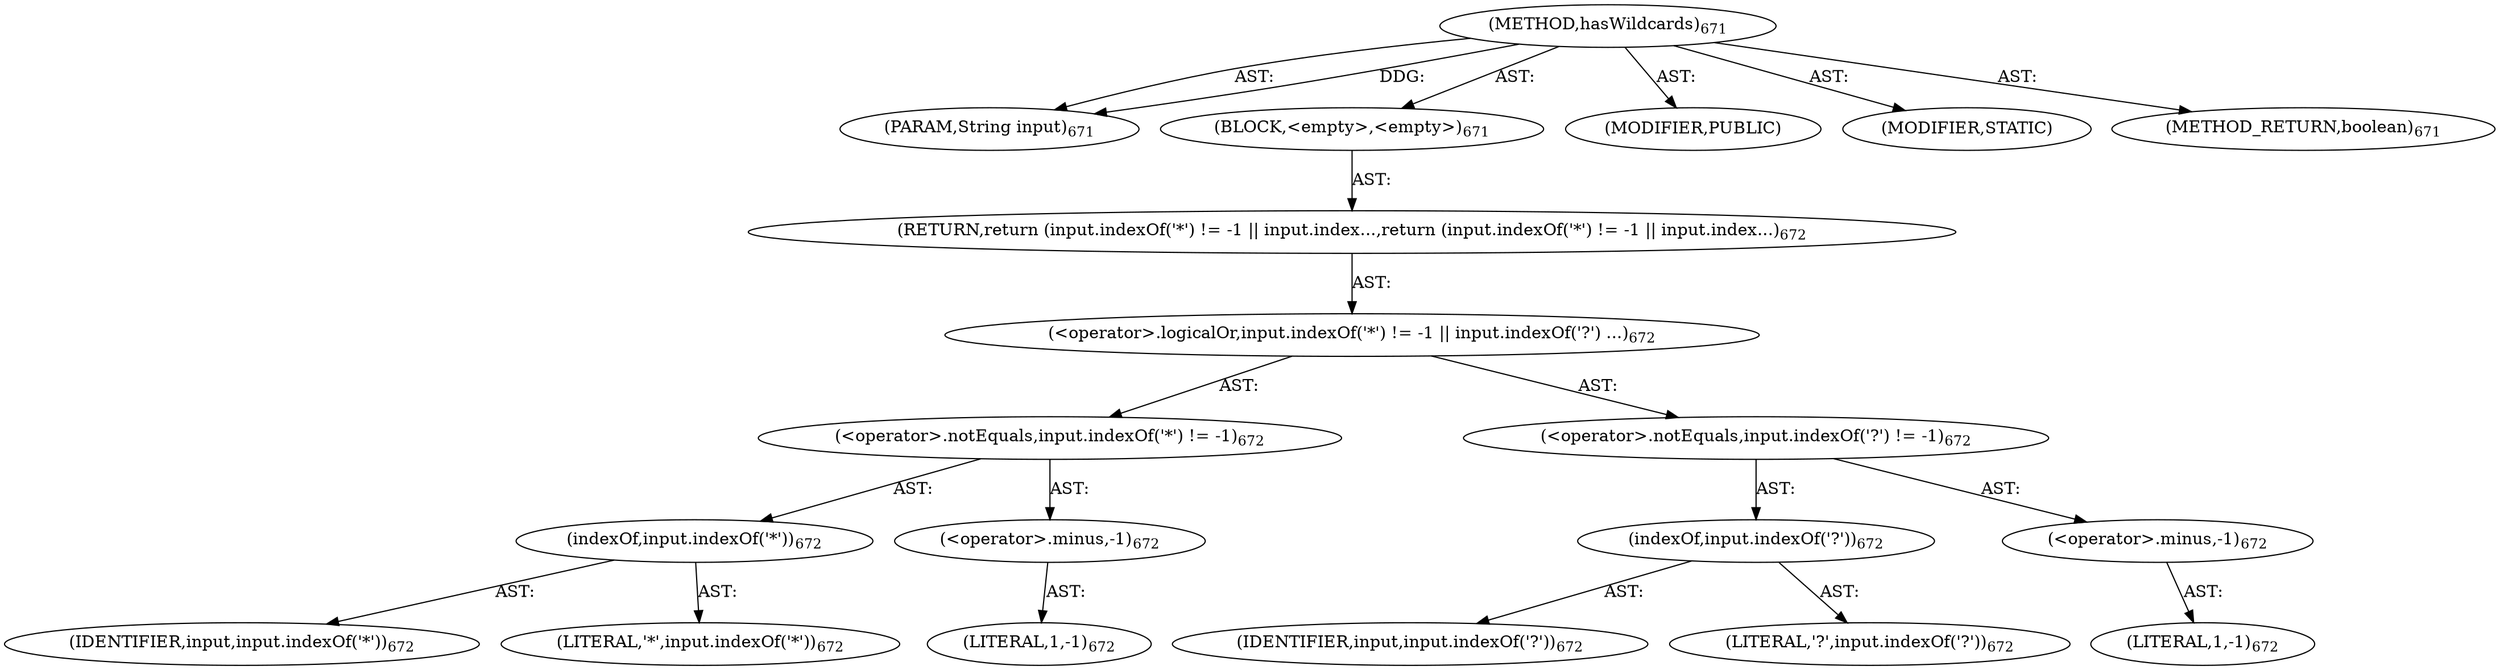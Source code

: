 digraph "hasWildcards" {  
"111669149710" [label = <(METHOD,hasWildcards)<SUB>671</SUB>> ]
"115964117019" [label = <(PARAM,String input)<SUB>671</SUB>> ]
"25769803875" [label = <(BLOCK,&lt;empty&gt;,&lt;empty&gt;)<SUB>671</SUB>> ]
"146028888112" [label = <(RETURN,return (input.indexOf('*') != -1 || input.index...,return (input.indexOf('*') != -1 || input.index...)<SUB>672</SUB>> ]
"30064771448" [label = <(&lt;operator&gt;.logicalOr,input.indexOf('*') != -1 || input.indexOf('?') ...)<SUB>672</SUB>> ]
"30064771449" [label = <(&lt;operator&gt;.notEquals,input.indexOf('*') != -1)<SUB>672</SUB>> ]
"30064771450" [label = <(indexOf,input.indexOf('*'))<SUB>672</SUB>> ]
"68719477157" [label = <(IDENTIFIER,input,input.indexOf('*'))<SUB>672</SUB>> ]
"90194313337" [label = <(LITERAL,'*',input.indexOf('*'))<SUB>672</SUB>> ]
"30064771451" [label = <(&lt;operator&gt;.minus,-1)<SUB>672</SUB>> ]
"90194313338" [label = <(LITERAL,1,-1)<SUB>672</SUB>> ]
"30064771452" [label = <(&lt;operator&gt;.notEquals,input.indexOf('?') != -1)<SUB>672</SUB>> ]
"30064771453" [label = <(indexOf,input.indexOf('?'))<SUB>672</SUB>> ]
"68719477158" [label = <(IDENTIFIER,input,input.indexOf('?'))<SUB>672</SUB>> ]
"90194313339" [label = <(LITERAL,'?',input.indexOf('?'))<SUB>672</SUB>> ]
"30064771454" [label = <(&lt;operator&gt;.minus,-1)<SUB>672</SUB>> ]
"90194313340" [label = <(LITERAL,1,-1)<SUB>672</SUB>> ]
"133143986206" [label = <(MODIFIER,PUBLIC)> ]
"133143986207" [label = <(MODIFIER,STATIC)> ]
"128849018894" [label = <(METHOD_RETURN,boolean)<SUB>671</SUB>> ]
  "111669149710" -> "115964117019"  [ label = "AST: "] 
  "111669149710" -> "25769803875"  [ label = "AST: "] 
  "111669149710" -> "133143986206"  [ label = "AST: "] 
  "111669149710" -> "133143986207"  [ label = "AST: "] 
  "111669149710" -> "128849018894"  [ label = "AST: "] 
  "25769803875" -> "146028888112"  [ label = "AST: "] 
  "146028888112" -> "30064771448"  [ label = "AST: "] 
  "30064771448" -> "30064771449"  [ label = "AST: "] 
  "30064771448" -> "30064771452"  [ label = "AST: "] 
  "30064771449" -> "30064771450"  [ label = "AST: "] 
  "30064771449" -> "30064771451"  [ label = "AST: "] 
  "30064771450" -> "68719477157"  [ label = "AST: "] 
  "30064771450" -> "90194313337"  [ label = "AST: "] 
  "30064771451" -> "90194313338"  [ label = "AST: "] 
  "30064771452" -> "30064771453"  [ label = "AST: "] 
  "30064771452" -> "30064771454"  [ label = "AST: "] 
  "30064771453" -> "68719477158"  [ label = "AST: "] 
  "30064771453" -> "90194313339"  [ label = "AST: "] 
  "30064771454" -> "90194313340"  [ label = "AST: "] 
  "111669149710" -> "115964117019"  [ label = "DDG: "] 
}
